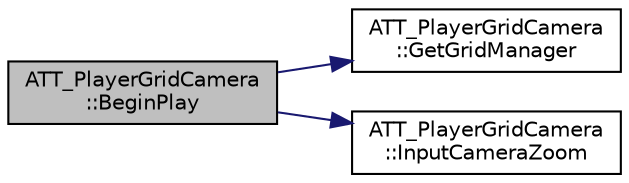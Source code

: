 digraph "ATT_PlayerGridCamera::BeginPlay"
{
 // LATEX_PDF_SIZE
  edge [fontname="Helvetica",fontsize="10",labelfontname="Helvetica",labelfontsize="10"];
  node [fontname="Helvetica",fontsize="10",shape=record];
  rankdir="LR";
  Node2 [label="ATT_PlayerGridCamera\l::BeginPlay",height=0.2,width=0.4,color="black", fillcolor="grey75", style="filled", fontcolor="black",tooltip=" "];
  Node2 -> Node3 [color="midnightblue",fontsize="10",style="solid",fontname="Helvetica"];
  Node3 [label="ATT_PlayerGridCamera\l::GetGridManager",height=0.2,width=0.4,color="black", fillcolor="white", style="filled",URL="$class_a_t_t___player_grid_camera.html#ae4c11bb7a68a06a9f95e445db9ccc69f",tooltip=" "];
  Node2 -> Node4 [color="midnightblue",fontsize="10",style="solid",fontname="Helvetica"];
  Node4 [label="ATT_PlayerGridCamera\l::InputCameraZoom",height=0.2,width=0.4,color="black", fillcolor="white", style="filled",URL="$class_a_t_t___player_grid_camera.html#a4b97741b890a94e22076932e9d28d311",tooltip=" "];
}
